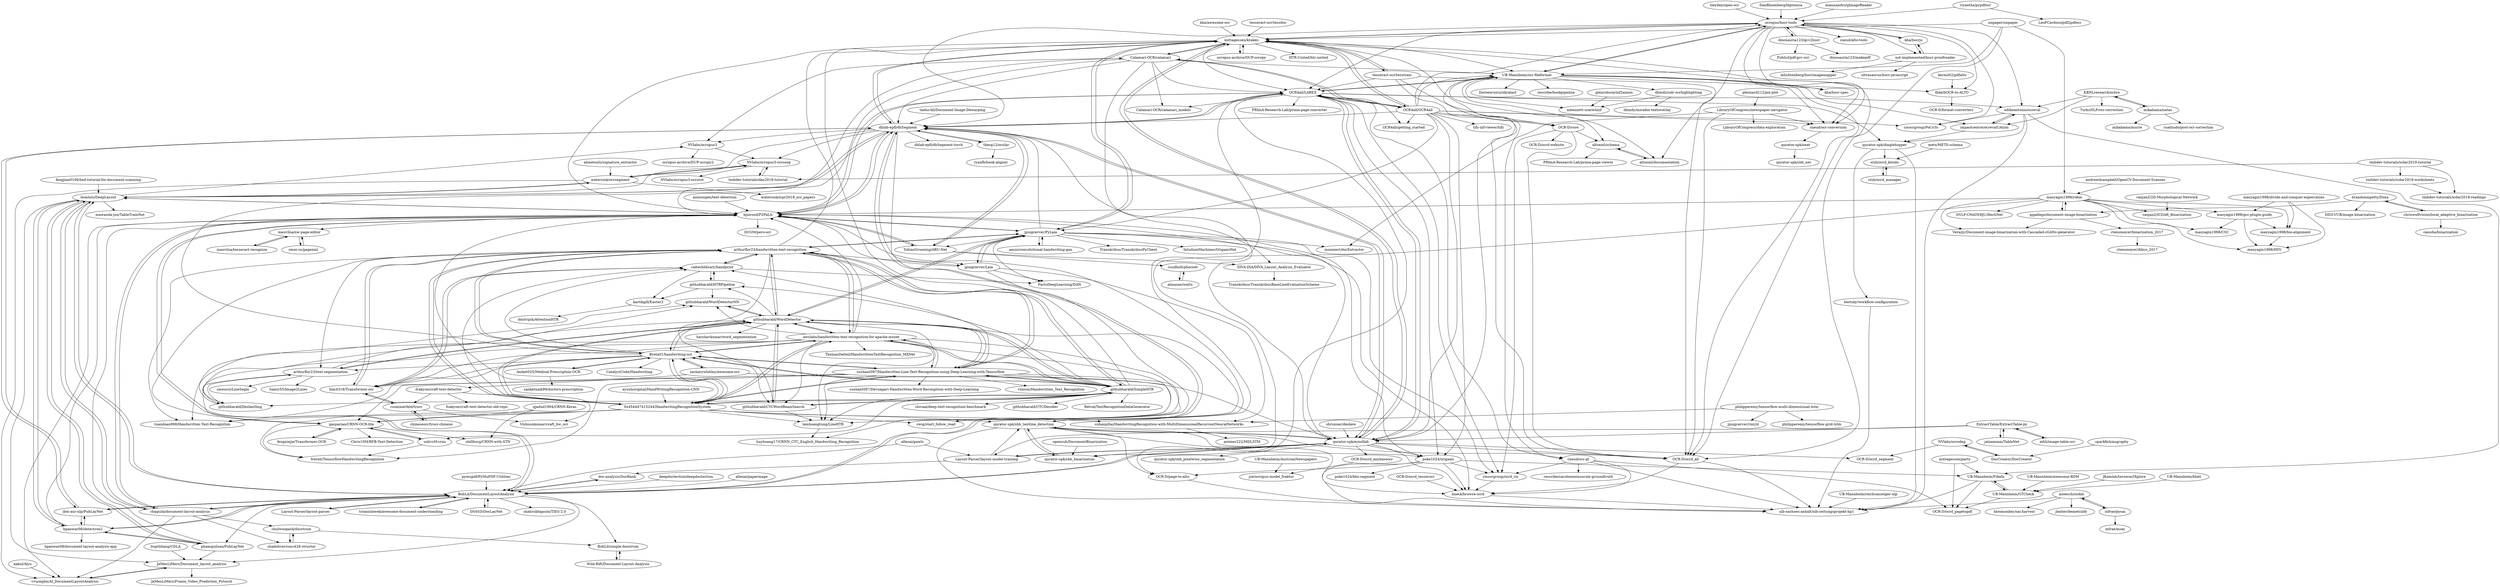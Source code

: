 digraph G {
"manisandro/gImageReader" -> "ocropus/hocr-tools" ["e"=1]
"caltechlibrary/handprint" -> "githubharald/HTRPipeline"
"caltechlibrary/handprint" -> "arthurflor23/handwritten-text-recognition"
"caltechlibrary/handprint" -> "FactoDeepLearning/DAN" ["e"=1]
"caltechlibrary/handprint" -> "kartikgill/Easter2"
"caltechlibrary/handprint" -> "him4318/Transformer-ocr"
"dbmdz/solr-ocrhighlighting" -> "mbennett-uoe/whiiif"
"dbmdz/solr-ocrhighlighting" -> "dbmdz/mirador-textoverlay" ["e"=1]
"Calamari-OCR/calamari" -> "mittagessen/kraken" ["e"=1]
"Calamari-OCR/calamari" -> "Calamari-OCR/calamari_models" ["e"=1]
"Calamari-OCR/calamari" -> "OCR4all/OCR4all" ["e"=1]
"Calamari-OCR/calamari" -> "dhlab-epfl/dhSegment" ["e"=1]
"Calamari-OCR/calamari" -> "OCR4all/LAREX" ["e"=1]
"Calamari-OCR/calamari" -> "NVlabs/ocropus3" ["e"=1]
"Calamari-OCR/calamari" -> "qurator-spk/eynollah" ["e"=1]
"Calamari-OCR/calamari" -> "lquirosd/P2PaLA" ["e"=1]
"Calamari-OCR/calamari" -> "UB-Mannheim/ocr-fileformat" ["e"=1]
"awslabs/handwritten-text-recognition-for-apache-mxnet" -> "arthurflor23/handwritten-text-recognition"
"awslabs/handwritten-text-recognition-for-apache-mxnet" -> "Breta01/handwriting-ocr"
"awslabs/handwritten-text-recognition-for-apache-mxnet" -> "sushant097/Handwritten-Line-Text-Recognition-using-Deep-Learning-with-Tensorflow"
"awslabs/handwritten-text-recognition-for-apache-mxnet" -> "githubharald/SimpleHTR"
"awslabs/handwritten-text-recognition-for-apache-mxnet" -> "githubharald/WordDetector"
"awslabs/handwritten-text-recognition-for-apache-mxnet" -> "0x454447415244/HandwritingRecognitionSystem"
"awslabs/handwritten-text-recognition-for-apache-mxnet" -> "ThomasDelteil/HandwrittenTextRecognition_MXNet"
"awslabs/handwritten-text-recognition-for-apache-mxnet" -> "lamhoangtung/LineHTR"
"awslabs/handwritten-text-recognition-for-apache-mxnet" -> "cwig/start_follow_read"
"awslabs/handwritten-text-recognition-for-apache-mxnet" -> "him4318/Transformer-ocr"
"awslabs/handwritten-text-recognition-for-apache-mxnet" -> "githubharald/CTCWordBeamSearch" ["e"=1]
"awslabs/handwritten-text-recognition-for-apache-mxnet" -> "tuandoan998/Handwritten-Text-Recognition"
"awslabs/handwritten-text-recognition-for-apache-mxnet" -> "lquirosd/P2PaLA"
"awslabs/handwritten-text-recognition-for-apache-mxnet" -> "githubharald/WordDetectorNN"
"awslabs/handwritten-text-recognition-for-apache-mxnet" -> "gasparian/CRNN-OCR-lite"
"githubharald/SimpleHTR" -> "arthurflor23/handwritten-text-recognition"
"githubharald/SimpleHTR" -> "awslabs/handwritten-text-recognition-for-apache-mxnet"
"githubharald/SimpleHTR" -> "Breta01/handwriting-ocr"
"githubharald/SimpleHTR" -> "githubharald/CTCWordBeamSearch" ["e"=1]
"githubharald/SimpleHTR" -> "sushant097/Handwritten-Line-Text-Recognition-using-Deep-Learning-with-Tensorflow"
"githubharald/SimpleHTR" -> "githubharald/WordDetector"
"githubharald/SimpleHTR" -> "0x454447415244/HandwritingRecognitionSystem"
"githubharald/SimpleHTR" -> "lamhoangtung/LineHTR"
"githubharald/SimpleHTR" -> "clovaai/deep-text-recognition-benchmark" ["e"=1]
"githubharald/SimpleHTR" -> "githubharald/HTRPipeline"
"githubharald/SimpleHTR" -> "githubharald/DeslantImg"
"githubharald/SimpleHTR" -> "githubharald/CTCDecoder" ["e"=1]
"githubharald/SimpleHTR" -> "mittagessen/kraken"
"githubharald/SimpleHTR" -> "Belval/TextRecognitionDataGenerator" ["e"=1]
"githubharald/SimpleHTR" -> "solivr/tf-crnn" ["e"=1]
"tesseract-ocr/tesstrain" -> "mittagessen/kraken" ["e"=1]
"tesseract-ocr/tesstrain" -> "OCR4all/LAREX" ["e"=1]
"tesseract-ocr/tesstrain" -> "OCR-D/ocrd_all" ["e"=1]
"tesseract-ocr/tesstrain" -> "cneud/ocr-gt" ["e"=1]
"tesseract-ocr/tesstrain" -> "OCR-D/core" ["e"=1]
"ranjanZ/2D-Morphological-Network" -> "ranjanZ/ICDAR_Binarization"
"0x454447415244/HandwritingRecognitionSystem" -> "Breta01/handwriting-ocr"
"0x454447415244/HandwritingRecognitionSystem" -> "sushant097/Handwritten-Line-Text-Recognition-using-Deep-Learning-with-Tensorflow"
"0x454447415244/HandwritingRecognitionSystem" -> "awslabs/handwritten-text-recognition-for-apache-mxnet"
"0x454447415244/HandwritingRecognitionSystem" -> "arthurflor23/handwritten-text-recognition"
"0x454447415244/HandwritingRecognitionSystem" -> "githubharald/WordDetector"
"0x454447415244/HandwritingRecognitionSystem" -> "githubharald/SimpleHTR"
"0x454447415244/HandwritingRecognitionSystem" -> "tuandoan998/Handwritten-Text-Recognition"
"0x454447415244/HandwritingRecognitionSystem" -> "cwig/start_follow_read"
"0x454447415244/HandwritingRecognitionSystem" -> "frereit/TensorflowHandwritingRecognition"
"0x454447415244/HandwritingRecognitionSystem" -> "suhaspillai/HandwritingRecognition-with-MultiDimensionalRecurrentNeuralNetworks"
"0x454447415244/HandwritingRecognitionSystem" -> "lamhoangtung/LineHTR"
"0x454447415244/HandwritingRecognitionSystem" -> "qurator-spk/sbb_textline_detection"
"0x454447415244/HandwritingRecognitionSystem" -> "caltechlibrary/handprint"
"0x454447415244/HandwritingRecognitionSystem" -> "lquirosd/P2PaLA"
"0x454447415244/HandwritingRecognitionSystem" -> "gasparian/CRNN-OCR-lite"
"zacharywhitley/awesome-ocr" -> "qurator-spk/eynollah" ["e"=1]
"zacharywhitley/awesome-ocr" -> "Breta01/handwriting-ocr" ["e"=1]
"zacharywhitley/awesome-ocr" -> "fcakyon/craft-text-detector" ["e"=1]
"kermitt2/pdfalto" -> "filak/hOCR-to-ALTO" ["e"=1]
"tleyden/open-ocr" -> "ocropus/hocr-tools" ["e"=1]
"sbrunner/deskew" -> "qurator-spk/eynollah" ["e"=1]
"taeho-kil/Document-Image-Dewarping" -> "dhlab-epfl/dhSegment" ["e"=1]
"chulwoopack/docstrum" -> "chadoliver/cosc428-structor"
"chulwoopack/docstrum" -> "BobLd/simple-docstrum"
"ahmetozlu/signature_extractor" -> "watersink/ocrsegment" ["e"=1]
"Aniket025/Medical-Prescription-OCR" -> "sanketnaik99/doctors-prescription"
"Aniket025/Medical-Prescription-OCR" -> "Breta01/handwriting-ocr"
"arthurflor23/handwritten-text-recognition" -> "sushant097/Handwritten-Line-Text-Recognition-using-Deep-Learning-with-Tensorflow"
"arthurflor23/handwritten-text-recognition" -> "awslabs/handwritten-text-recognition-for-apache-mxnet"
"arthurflor23/handwritten-text-recognition" -> "him4318/Transformer-ocr"
"arthurflor23/handwritten-text-recognition" -> "githubharald/SimpleHTR"
"arthurflor23/handwritten-text-recognition" -> "githubharald/WordDetector"
"arthurflor23/handwritten-text-recognition" -> "caltechlibrary/handprint"
"arthurflor23/handwritten-text-recognition" -> "arthurflor23/text-segmentation"
"arthurflor23/handwritten-text-recognition" -> "0x454447415244/HandwritingRecognitionSystem"
"arthurflor23/handwritten-text-recognition" -> "tuandoan998/Handwritten-Text-Recognition"
"arthurflor23/handwritten-text-recognition" -> "jpuigcerver/PyLaia"
"arthurflor23/handwritten-text-recognition" -> "Breta01/handwriting-ocr"
"arthurflor23/handwritten-text-recognition" -> "gasparian/CRNN-OCR-lite"
"arthurflor23/handwritten-text-recognition" -> "githubharald/CTCWordBeamSearch" ["e"=1]
"arthurflor23/handwritten-text-recognition" -> "jpuigcerver/Laia"
"arthurflor23/handwritten-text-recognition" -> "mittagessen/kraken"
"OCR4all/OCR4all" -> "OCR4all/LAREX"
"OCR4all/OCR4all" -> "OCR4all/getting_started"
"OCR4all/OCR4all" -> "Calamari-OCR/calamari" ["e"=1]
"OCR4all/OCR4all" -> "OCR-D/core"
"OCR4all/OCR4all" -> "mittagessen/kraken"
"OCR4all/OCR4all" -> "OCR-D/ocrd_all"
"OCR4all/OCR4all" -> "dhlab-epfl/dhSegment"
"OCR4all/OCR4all" -> "UB-Mannheim/ocr-fileformat"
"OCR4all/OCR4all" -> "qurator-spk/eynollah"
"OCR4all/OCR4all" -> "cneud/ocr-conversion"
"OCR4all/OCR4all" -> "ocropus/hocr-tools"
"OCR4all/OCR4all" -> "jpuigcerver/PyLaia"
"OCR4all/OCR4all" -> "tify-iiif-viewer/tify" ["e"=1]
"OCR4all/OCR4all" -> "cisocrgroup/PoCoTo"
"OCR4all/OCR4all" -> "poke1024/origami"
"fengjian0106/hed-tutorial-for-document-scanning" -> "leonlulu/DeepLayout" ["e"=1]
"ibm-aur-nlp/PubLayNet" -> "hpanwar08/detectron2" ["e"=1]
"ibm-aur-nlp/PubLayNet" -> "BobLd/DocumentLayoutAnalysis" ["e"=1]
"ibm-aur-nlp/PubLayNet" -> "dhlab-epfl/dhSegment" ["e"=1]
"lquirosd/P2PaLA" -> "dhlab-epfl/dhSegment"
"lquirosd/P2PaLA" -> "leonlulu/DeepLayout"
"lquirosd/P2PaLA" -> "OCR4all/LAREX"
"lquirosd/P2PaLA" -> "TobiasGruening/ARU-Net"
"lquirosd/P2PaLA" -> "jpuigcerver/PyLaia"
"lquirosd/P2PaLA" -> "vvuonghn/AI_DocumentLayoutAnalysis"
"lquirosd/P2PaLA" -> "qurator-spk/sbb_textline_detection"
"lquirosd/P2PaLA" -> "poke1024/origami"
"lquirosd/P2PaLA" -> "rbaguila/document-layout-analysis"
"lquirosd/P2PaLA" -> "mauvilsa/nw-page-editor"
"lquirosd/P2PaLA" -> "BobLd/DocumentLayoutAnalysis"
"lquirosd/P2PaLA" -> "DCGM/pero-ocr"
"TobiasGruening/ARU-Net" -> "lquirosd/P2PaLA"
"TobiasGruening/ARU-Net" -> "ssudholt/phocnet"
"TobiasGruening/ARU-Net" -> "dhlab-epfl/dhSegment"
"TobiasGruening/ARU-Net" -> "DIVA-DIA/DIVA_Layout_Analysis_Evaluator"
"virantha/pypdfocr" -> "LeoFCardoso/pdf2pdfocr"
"virantha/pypdfocr" -> "ocropus/hocr-tools"
"jpuigcerver/PyLaia" -> "lquirosd/P2PaLA"
"jpuigcerver/PyLaia" -> "jpuigcerver/Laia"
"jpuigcerver/PyLaia" -> "FactoDeepLearning/DAN" ["e"=1]
"jpuigcerver/PyLaia" -> "mittagessen/kraken"
"jpuigcerver/PyLaia" -> "githubharald/WordDetector"
"jpuigcerver/PyLaia" -> "amzn/convolutional-handwriting-gan" ["e"=1]
"jpuigcerver/PyLaia" -> "Transkribus/TranskribusPyClient"
"jpuigcerver/PyLaia" -> "dhlab-epfl/dhSegment"
"jpuigcerver/PyLaia" -> "arthurflor23/handwritten-text-recognition"
"jpuigcerver/PyLaia" -> "hnesk/browse-ocrd"
"jpuigcerver/PyLaia" -> "TobiasGruening/ARU-Net"
"jpuigcerver/PyLaia" -> "cisocrgroup/ocrd_cis"
"jpuigcerver/PyLaia" -> "monniert/docExtractor" ["e"=1]
"jpuigcerver/PyLaia" -> "IntuitionMachines/OrigamiNet" ["e"=1]
"leonlulu/DeepLayout" -> "lquirosd/P2PaLA"
"leonlulu/DeepLayout" -> "dhlab-epfl/dhSegment"
"leonlulu/DeepLayout" -> "watersink/ocrsegment"
"leonlulu/DeepLayout" -> "rbaguila/document-layout-analysis"
"leonlulu/DeepLayout" -> "phamquiluan/PubLayNet" ["e"=1]
"leonlulu/DeepLayout" -> "JaMesLiMers/Document_layout_analysis"
"leonlulu/DeepLayout" -> "mawanda-jun/TableTrainNet" ["e"=1]
"leonlulu/DeepLayout" -> "BobLd/DocumentLayoutAnalysis"
"leonlulu/DeepLayout" -> "hpanwar08/detectron2"
"leonlulu/DeepLayout" -> "NVlabs/ocropus3-ocroseg"
"leonlulu/DeepLayout" -> "NVlabs/ocropus3"
"NVlabs/ocropus3" -> "NVlabs/ocropus3-ocroseg"
"NVlabs/ocropus3" -> "ocropus-archive/DUP-ocropy2"
"githubharald/CTCWordBeamSearch" -> "githubharald/SimpleHTR" ["e"=1]
"githubharald/CTCWordBeamSearch" -> "lamhoangtung/LineHTR" ["e"=1]
"githubharald/CTCWordBeamSearch" -> "githubharald/WordDetector" ["e"=1]
"githubharald/WordDetector" -> "githubharald/WordDetectorNN"
"githubharald/WordDetector" -> "arthurflor23/text-segmentation"
"githubharald/WordDetector" -> "arthurflor23/handwritten-text-recognition"
"githubharald/WordDetector" -> "awslabs/handwritten-text-recognition-for-apache-mxnet"
"githubharald/WordDetector" -> "lamhoangtung/LineHTR"
"githubharald/WordDetector" -> "jpuigcerver/PyLaia"
"githubharald/WordDetector" -> "githubharald/CTCWordBeamSearch" ["e"=1]
"githubharald/WordDetector" -> "sushant097/Handwritten-Line-Text-Recognition-using-Deep-Learning-with-Tensorflow"
"githubharald/WordDetector" -> "githubharald/DeslantImg"
"githubharald/WordDetector" -> "githubharald/SimpleHTR"
"githubharald/WordDetector" -> "harshavkumar/word_segmentation"
"githubharald/WordDetector" -> "0x454447415244/HandwritingRecognitionSystem"
"githubharald/WordDetector" -> "Breta01/handwriting-ocr"
"githubharald/WordDetector" -> "qurator-spk/sbb_textline_detection"
"githubharald/WordDetector" -> "githubharald/HTRPipeline"
"pymupdf/PyMuPDF-Utilities" -> "BobLd/DocumentLayoutAnalysis" ["e"=1]
"qjadud1994/CRNN-Keras" -> "sbillburg/CRNN-with-STN" ["e"=1]
"qjadud1994/CRNN-Keras" -> "gasparian/CRNN-OCR-lite" ["e"=1]
"arthurflor23/text-segmentation" -> "Samir55/Image2Lines"
"arthurflor23/text-segmentation" -> "githubharald/DeslantImg"
"arthurflor23/text-segmentation" -> "githubharald/WordDetector"
"arthurflor23/text-segmentation" -> "githubharald/WordDetectorNN"
"arthurflor23/text-segmentation" -> "smeucci/LineSegm"
"masyagin1998/robin" -> "ajgallego/document-image-binarization"
"masyagin1998/robin" -> "masyagin1998/gcc-plugin-guide"
"masyagin1998/robin" -> "masyagin1998/CSC"
"masyagin1998/robin" -> "qurator-spk/sbb_binarization"
"masyagin1998/robin" -> "masyagin1998/bio-alignment"
"masyagin1998/robin" -> "Verazjy/Document-image-binarization-with-Cascaded-cGANs-generator"
"masyagin1998/robin" -> "masyagin1998/HSV"
"masyagin1998/robin" -> "DVLP-CMATERJU/RectiNet" ["e"=1]
"masyagin1998/robin" -> "lquirosd/P2PaLA"
"masyagin1998/robin" -> "ranjanZ/ICDAR_Binarization"
"KBNLresearch/ochre" -> "mikahama/natas"
"KBNLresearch/ochre" -> "TurkuNLP/ocr-correction"
"KBNLresearch/ochre" -> "impactcentre/ocrevalUAtion"
"KBNLresearch/ochre" -> "eddieantonio/ocreval"
"mikahama/natas" -> "mikahama/murre" ["e"=1]
"mikahama/natas" -> "ruathudo/post-ocr-correction"
"mikahama/natas" -> "KBNLresearch/ochre"
"watersink/ocrsegment" -> "NVlabs/ocropus3-ocroseg"
"watersink/ocrsegment" -> "leonlulu/DeepLayout"
"watersink/ocrsegment" -> "watersink/icpr2018_ocr_papers"
"watersink/ocrsegment" -> "vvuonghn/AI_DocumentLayoutAnalysis"
"NVlabs/ocrodeg" -> "DocCreator/DocCreator"
"NVlabs/ocrodeg" -> "OCR-D/ocrd_segment"
"impactcentre/ocrevalUAtion" -> "eddieantonio/ocreval"
"impactcentre/ocrevalUAtion" -> "qurator-spk/dinglehopper"
"gasparian/CRNN-OCR-lite" -> "sbillburg/CRNN-with-STN"
"gasparian/CRNN-OCR-lite" -> "solivr/tf-crnn" ["e"=1]
"gasparian/CRNN-OCR-lite" -> "fengxinjie/Transformer-OCR" ["e"=1]
"gasparian/CRNN-OCR-lite" -> "frereit/TensorflowHandwritingRecognition"
"gasparian/CRNN-OCR-lite" -> "Chris10M/RFB-Text-Detection"
"ajgallego/document-image-binarization" -> "masyagin1998/robin"
"ajgallego/document-image-binarization" -> "Verazjy/Document-image-binarization-with-Cascaded-cGANs-generator"
"ajgallego/document-image-binarization" -> "ctensmeyer/binarization_2017"
"tmbdev-tutorials/das2018-tutorial" -> "NVlabs/ocropus3-ocroseg"
"DocCreator/DocCreator" -> "NVlabs/ocrodeg"
"OCR-D/core" -> "OCR-D/ocrd_all"
"OCR-D/core" -> "cisocrgroup/ocrd_cis"
"OCR-D/core" -> "OCR-D/ocrd-website"
"OCR-D/core" -> "altoxml/schema"
"NVlabs/ocropus3-ocroseg" -> "watersink/ocrsegment"
"NVlabs/ocropus3-ocroseg" -> "tmbdev-tutorials/das2018-tutorial"
"NVlabs/ocropus3-ocroseg" -> "NVlabs/ocropus3-ocrorot"
"ctensmeyer/binarization_2017" -> "ctensmeyer/dibco_2017"
"githubharald/DeslantImg" -> "arthurflor23/text-segmentation"
"githubharald/DeslantImg" -> "githubharald/WordDetectorNN"
"qurator-spk/neat" -> "qurator-spk/sbb_ner"
"vvuonghn/AI_DocumentLayoutAnalysis" -> "JaMesLiMers/Document_layout_analysis"
"azmiozgen/text-detection" -> "lquirosd/P2PaLA" ["e"=1]
"OCR-D/ocrd_anybaseocr" -> "jze/ocropus-model_fraktur"
"chadoliver/cosc428-structor" -> "chulwoopack/docstrum"
"omni-us/pagexml" -> "mauvilsa/nw-page-editor"
"cisocrgroup/ocrd_cis" -> "hnesk/browse-ocrd"
"altoxml/schema" -> "altoxml/documentation"
"altoxml/schema" -> "PRImA-Research-Lab/prima-page-viewer"
"altoxml/documentation" -> "altoxml/schema"
"OCR-D/ocrd_tesserocr" -> "hnesk/browse-ocrd"
"cneud/ocr-gt" -> "ulb-sachsen-anhalt/ulb-zeitungsprojekt-hp1"
"cneud/ocr-gt" -> "hnesk/browse-ocrd"
"cneud/ocr-gt" -> "OCR-D/ocrd_pagetopdf"
"cneud/ocr-gt" -> "cisocrgroup/ocrd_cis"
"cneud/ocr-gt" -> "rescribe/carolineminuscule-groundtruth"
"almazan/watts" -> "ssudholt/phocnet"
"masyagin1998/gcc-plugin-guide" -> "masyagin1998/bio-alignment"
"masyagin1998/gcc-plugin-guide" -> "masyagin1998/CSC"
"masyagin1998/gcc-plugin-guide" -> "masyagin1998/HSV"
"lamhoangtung/LineHTR" -> "huyhoang17/CRNN_CTC_English_Handwriting_Recognition"
"ocropus-archive/DUP-ocropy" -> "mittagessen/kraken" ["e"=1]
"tesseract-ocr/tessdoc" -> "mittagessen/kraken" ["e"=1]
"Layout-Parser/layout-parser" -> "BobLd/DocumentLayoutAnalysis" ["e"=1]
"doc-analysis/DocBank" -> "BobLd/DocumentLayoutAnalysis" ["e"=1]
"ocropus/hocr-tools" -> "UB-Mannheim/ocr-fileformat"
"ocropus/hocr-tools" -> "dinosauria123/gcv2hocr"
"ocropus/hocr-tools" -> "kba/hocrjs"
"ocropus/hocr-tools" -> "kba/hocr-spec"
"ocropus/hocr-tools" -> "not-implemented/hocr-proofreader"
"ocropus/hocr-tools" -> "filak/hOCR-to-ALTO"
"ocropus/hocr-tools" -> "cneud/ocr-conversion"
"ocropus/hocr-tools" -> "mittagessen/kraken"
"ocropus/hocr-tools" -> "OCR4all/LAREX"
"ocropus/hocr-tools" -> "cneud/alto-tools"
"ocropus/hocr-tools" -> "eddieantonio/ocreval"
"ocropus/hocr-tools" -> "dhlab-epfl/dhSegment"
"ocropus/hocr-tools" -> "altoxml/documentation"
"ocropus/hocr-tools" -> "cisocrgroup/PoCoTo"
"unpaper/unpaper" -> "UB-Mannheim/ocr-fileformat" ["e"=1]
"unpaper/unpaper" -> "mittagessen/kraken" ["e"=1]
"unpaper/unpaper" -> "masyagin1998/robin" ["e"=1]
"unpaper/unpaper" -> "OCR-D/ocrd_all" ["e"=1]
"Layout-Parser/layout-model-training" -> "qurator-spk/eynollah"
"Layout-Parser/layout-model-training" -> "qurator-spk/sbb_textline_detection"
"Layout-Parser/layout-model-training" -> "doc-analysis/DocBank" ["e"=1]
"eihli/image-table-ocr" -> "ExtractTable/ExtractTable-py" ["e"=1]
"amzn/convolutional-handwriting-gan" -> "jpuigcerver/PyLaia" ["e"=1]
"LibraryOfCongress/newspaper-navigator" -> "LibraryOfCongress/data-exploration" ["e"=1]
"LibraryOfCongress/newspaper-navigator" -> "cneud/ocr-conversion"
"LibraryOfCongress/newspaper-navigator" -> "OCR-D/ocrd_all"
"LibraryOfCongress/newspaper-navigator" -> "monniert/docExtractor" ["e"=1]
"allenai/pawls" -> "Layout-Parser/layout-model-training" ["e"=1]
"allenai/pawls" -> "BobLd/DocumentLayoutAnalysis" ["e"=1]
"tmbdev-tutorials/icdar2019-worksheets" -> "tmbdev-tutorials/icdar2019-readings"
"fcakyon/craft-text-detector" -> "fcakyon/craft-text-detector-old-repo"
"fcakyon/craft-text-detector" -> "Vishnunkumar/craft_hw_ocr"
"fcakyon/craft-text-detector" -> "rsommerfeld/trocr"
"hpanwar08/detectron2" -> "phamquiluan/PubLayNet" ["e"=1]
"hpanwar08/detectron2" -> "ibm-aur-nlp/PubLayNet" ["e"=1]
"hpanwar08/detectron2" -> "hpanwar08/document-layout-analysis-app"
"hpanwar08/detectron2" -> "lquirosd/P2PaLA"
"hpanwar08/detectron2" -> "leonlulu/DeepLayout"
"hpanwar08/detectron2" -> "BobLd/DocumentLayoutAnalysis"
"sushant097/Handwritten-Line-Text-Recognition-using-Deep-Learning-with-Tensorflow" -> "arthurflor23/handwritten-text-recognition"
"sushant097/Handwritten-Line-Text-Recognition-using-Deep-Learning-with-Tensorflow" -> "awslabs/handwritten-text-recognition-for-apache-mxnet"
"sushant097/Handwritten-Line-Text-Recognition-using-Deep-Learning-with-Tensorflow" -> "lamhoangtung/LineHTR"
"sushant097/Handwritten-Line-Text-Recognition-using-Deep-Learning-with-Tensorflow" -> "githubharald/SimpleHTR"
"sushant097/Handwritten-Line-Text-Recognition-using-Deep-Learning-with-Tensorflow" -> "0x454447415244/HandwritingRecognitionSystem"
"sushant097/Handwritten-Line-Text-Recognition-using-Deep-Learning-with-Tensorflow" -> "sushant097/Devnagari-Handwritten-Word-Recongition-with-Deep-Learning"
"sushant097/Handwritten-Line-Text-Recognition-using-Deep-Learning-with-Tensorflow" -> "Breta01/handwriting-ocr"
"sushant097/Handwritten-Line-Text-Recognition-using-Deep-Learning-with-Tensorflow" -> "githubharald/WordDetector"
"sushant097/Handwritten-Line-Text-Recognition-using-Deep-Learning-with-Tensorflow" -> "gasparian/CRNN-OCR-lite"
"sushant097/Handwritten-Line-Text-Recognition-using-Deep-Learning-with-Tensorflow" -> "caltechlibrary/handprint"
"sushant097/Handwritten-Line-Text-Recognition-using-Deep-Learning-with-Tensorflow" -> "him4318/Transformer-ocr"
"sushant097/Handwritten-Line-Text-Recognition-using-Deep-Learning-with-Tensorflow" -> "huyhoang17/CRNN_CTC_English_Handwriting_Recognition"
"sushant097/Handwritten-Line-Text-Recognition-using-Deep-Learning-with-Tensorflow" -> "cwig/start_follow_read"
"sushant097/Handwritten-Line-Text-Recognition-using-Deep-Learning-with-Tensorflow" -> "vloison/Handwritten_Text_Recognition"
"sushant097/Handwritten-Line-Text-Recognition-using-Deep-Learning-with-Tensorflow" -> "frereit/TensorflowHandwritingRecognition"
"fengxinjie/Transformer-OCR" -> "gasparian/CRNN-OCR-lite" ["e"=1]
"masyagin1998/divide-and-conquer-eigenvalues" -> "masyagin1998/bio-alignment"
"masyagin1998/divide-and-conquer-eigenvalues" -> "masyagin1998/HSV"
"masyagin1998/divide-and-conquer-eigenvalues" -> "masyagin1998/gcc-plugin-guide"
"opensuh/DocumentBinarization" -> "qurator-spk/sbb_binarization" ["e"=1]
"BobLd/DocumentLayoutAnalysis" -> "ibm-aur-nlp/PubLayNet" ["e"=1]
"BobLd/DocumentLayoutAnalysis" -> "doc-analysis/DocBank" ["e"=1]
"BobLd/DocumentLayoutAnalysis" -> "lquirosd/P2PaLA"
"BobLd/DocumentLayoutAnalysis" -> "leonlulu/DeepLayout"
"BobLd/DocumentLayoutAnalysis" -> "rbaguila/document-layout-analysis"
"BobLd/DocumentLayoutAnalysis" -> "tstanislawek/awesome-document-understanding" ["e"=1]
"BobLd/DocumentLayoutAnalysis" -> "DS4SD/DocLayNet" ["e"=1]
"BobLd/DocumentLayoutAnalysis" -> "qurator-spk/eynollah"
"BobLd/DocumentLayoutAnalysis" -> "dhlab-epfl/dhSegment"
"BobLd/DocumentLayoutAnalysis" -> "hpanwar08/detectron2"
"BobLd/DocumentLayoutAnalysis" -> "shahrukhqasim/TIES-2.0" ["e"=1]
"BobLd/DocumentLayoutAnalysis" -> "BobLd/simple-docstrum"
"BobLd/DocumentLayoutAnalysis" -> "phamquiluan/PubLayNet" ["e"=1]
"BobLd/DocumentLayoutAnalysis" -> "JaMesLiMers/Document_layout_analysis"
"BobLd/DocumentLayoutAnalysis" -> "Layout-Parser/layout-parser" ["e"=1]
"ExtractTable/ExtractTable-py" -> "eihli/image-table-ocr" ["e"=1]
"ExtractTable/ExtractTable-py" -> "jainammm/TableNet" ["e"=1]
"ExtractTable/ExtractTable-py" -> "qurator-spk/eynollah"
"ExtractTable/ExtractTable-py" -> "Layout-Parser/layout-model-training"
"him4318/Transformer-ocr" -> "arthurflor23/handwritten-text-recognition"
"him4318/Transformer-ocr" -> "rsommerfeld/trocr"
"him4318/Transformer-ocr" -> "caltechlibrary/handprint"
"jainammm/TableNet" -> "ExtractTable/ExtractTable-py" ["e"=1]
"poke1024/origami" -> "hnesk/browse-ocrd"
"poke1024/origami" -> "ulb-sachsen-anhalt/ulb-zeitungsprojekt-hp1"
"poke1024/origami" -> "cisocrgroup/ocrd_cis"
"poke1024/origami" -> "poke1024/bbz-segment"
"poke1024/origami" -> "UB-Mannheim/Fibeln"
"poke1024/origami" -> "OCR-D/page-to-alto"
"qurator-spk/sbb_textline_detection" -> "qurator-spk/sbb_binarization"
"qurator-spk/sbb_textline_detection" -> "OCR-D/page-to-alto"
"qurator-spk/sbb_textline_detection" -> "hnesk/browse-ocrd"
"qurator-spk/sbb_textline_detection" -> "qurator-spk/eynollah"
"qurator-spk/sbb_textline_detection" -> "OCR-D/ocrd_all"
"qurator-spk/sbb_textline_detection" -> "ulb-sachsen-anhalt/ulb-zeitungsprojekt-hp1"
"qurator-spk/sbb_textline_detection" -> "poke1024/origami"
"phamquiluan/PubLayNet" -> "hpanwar08/detectron2" ["e"=1]
"phamquiluan/PubLayNet" -> "JaMesLiMers/Document_layout_analysis" ["e"=1]
"phamquiluan/PubLayNet" -> "leonlulu/DeepLayout" ["e"=1]
"phamquiluan/PubLayNet" -> "lquirosd/P2PaLA" ["e"=1]
"qurator-spk/sbb_binarization" -> "qurator-spk/sbb_textline_detection"
"OCR-D/ocrd_all" -> "ulb-sachsen-anhalt/ulb-zeitungsprojekt-hp1"
"OCR-D/ocrd_all" -> "hnesk/browse-ocrd"
"qurator-spk/dinglehopper" -> "ulb-sachsen-anhalt/ulb-zeitungsprojekt-hp1"
"qurator-spk/dinglehopper" -> "slub/ocrd_kitodo"
"qurator-spk/dinglehopper" -> "bertsky/workflow-configuration"
"tmbdev-tutorials/icdar2019-tutorial" -> "tmbdev-tutorials/icdar2019-worksheets"
"tmbdev-tutorials/icdar2019-tutorial" -> "tmbdev-tutorials/icdar2019-readings"
"tmbdev-tutorials/icdar2019-tutorial" -> "tmbdev-tutorials/das2018-tutorial"
"BobLd/simple-docstrum" -> "Wild-Rift/Document-Layout-Analysis"
"hnesk/browse-ocrd" -> "ulb-sachsen-anhalt/ulb-zeitungsprojekt-hp1"
"JaMesLiMers/Document_layout_analysis" -> "vvuonghn/AI_DocumentLayoutAnalysis"
"JaMesLiMers/Document_layout_analysis" -> "JaMesLiMers/Frame_Video_Prediction_Pytorch" ["e"=1]
"UB-Mannheim/AustrianNewspapers" -> "jze/ocropus-model_fraktur"
"bertsky/workflow-configuration" -> "ulb-sachsen-anhalt/ulb-zeitungsprojekt-hp1"
"masyagin1998/bio-alignment" -> "masyagin1998/HSV"
"UB-Mannheim/GTCheck" -> "UB-Mannheim/Fibeln"
"UB-Mannheim/GTCheck" -> "OCR-D/ocrd_pagetopdf"
"UB-Mannheim/Fibeln" -> "UB-Mannheim/GTCheck"
"UB-Mannheim/Fibeln" -> "OCR-D/ocrd_pagetopdf"
"UB-Mannheim/Fibeln" -> "ulb-sachsen-anhalt/ulb-zeitungsprojekt-hp1"
"qurator-spk/eynollah" -> "qurator-spk/sbb_textline_detection"
"qurator-spk/eynollah" -> "poke1024/origami"
"qurator-spk/eynollah" -> "OCR-D/ocrd_all"
"qurator-spk/eynollah" -> "OCR4all/LAREX"
"qurator-spk/eynollah" -> "qurator-spk/sbb_binarization"
"qurator-spk/eynollah" -> "OCR-D/ocrd_segment"
"qurator-spk/eynollah" -> "dhlab-epfl/dhSegment"
"qurator-spk/eynollah" -> "BobLd/DocumentLayoutAnalysis"
"qurator-spk/eynollah" -> "UB-Mannheim/ocr-fileformat"
"qurator-spk/eynollah" -> "OCR-D/ocrd_anybaseocr"
"qurator-spk/eynollah" -> "lquirosd/P2PaLA"
"qurator-spk/eynollah" -> "mittagessen/kraken"
"qurator-spk/eynollah" -> "Layout-Parser/layout-model-training"
"qurator-spk/eynollah" -> "qurator-spk/sbb_pixelwise_segmentation"
"qurator-spk/eynollah" -> "hnesk/browse-ocrd"
"mittagessen/kraken" -> "Calamari-OCR/calamari" ["e"=1]
"mittagessen/kraken" -> "OCR4all/LAREX"
"mittagessen/kraken" -> "qurator-spk/eynollah"
"mittagessen/kraken" -> "jpuigcerver/PyLaia"
"mittagessen/kraken" -> "ocropus/hocr-tools"
"mittagessen/kraken" -> "UB-Mannheim/ocr-fileformat"
"mittagessen/kraken" -> "dhlab-epfl/dhSegment"
"mittagessen/kraken" -> "cneud/ocr-conversion"
"mittagessen/kraken" -> "ocropus-archive/DUP-ocropy" ["e"=1]
"mittagessen/kraken" -> "OCR4all/OCR4all"
"mittagessen/kraken" -> "OCR-D/ocrd_all"
"mittagessen/kraken" -> "lquirosd/P2PaLA"
"mittagessen/kraken" -> "HTR-United/htr-united"
"mittagessen/kraken" -> "OCR-D/core"
"mittagessen/kraken" -> "tesseract-ocr/tesstrain" ["e"=1]
"tstanislawek/awesome-document-understanding" -> "BobLd/DocumentLayoutAnalysis" ["e"=1]
"sparkfish/augraphy" -> "DocCreator/DocCreator" ["e"=1]
"tberg12/ocular" -> "dhlab-epfl/dhSegment"
"tberg12/ocular" -> "ryanfb/book-aligner"
"githubharald/WordDetectorNN" -> "githubharald/WordDetector"
"Wild-Rift/Document-Layout-Analysis" -> "BobLd/simple-docstrum"
"JKamlah/tesseractXplore" -> "UB-Mannheim/GTCheck"
"OCR-D/page-to-alto" -> "ulb-sachsen-anhalt/ulb-zeitungsprojekt-hp1"
"deepdoctection/deepdoctection" -> "BobLd/DocumentLayoutAnalysis" ["e"=1]
"DS4SD/DocLayNet" -> "BobLd/DocumentLayoutAnalysis" ["e"=1]
"DanBloomberg/leptonica" -> "ocropus/hocr-tools" ["e"=1]
"kartikgill/Easter2" -> "dmitrijsk/AttentionHTR"
"chineseocr/trocr-chinese" -> "rsommerfeld/trocr" ["e"=1]
"rsommerfeld/trocr" -> "him4318/Transformer-ocr"
"rsommerfeld/trocr" -> "chineseocr/trocr-chinese" ["e"=1]
"rsommerfeld/trocr" -> "Vishnunkumar/craft_hw_ocr"
"eddieantonio/ocreval" -> "impactcentre/ocrevalUAtion"
"eddieantonio/ocreval" -> "qurator-spk/dinglehopper"
"eddieantonio/ocreval" -> "UB-Mannheim/Fibeln"
"eddieantonio/ocreval" -> "ulb-sachsen-anhalt/ulb-zeitungsprojekt-hp1"
"eddieantonio/ocreval" -> "cisocrgroup/PoCoTo"
"buptlihang/CDLA" -> "JaMesLiMers/Document_layout_analysis" ["e"=1]
"cneud/ocr-conversion" -> "qurator-spk/neat"
"filak/hOCR-to-ALTO" -> "OCR-D/format-converters"
"slub/ocrd_manager" -> "slub/ocrd_kitodo"
"slub/ocrd_kitodo" -> "slub/ocrd_manager"
"kba/awesome-ocr" -> "mittagessen/kraken" ["e"=1]
"allenai/papermage" -> "BobLd/DocumentLayoutAnalysis" ["e"=1]
"jpuigcerver/Laia" -> "cwig/start_follow_read"
"jpuigcerver/Laia" -> "jpuigcerver/PyLaia"
"jpuigcerver/Laia" -> "lquirosd/P2PaLA"
"jpuigcerver/Laia" -> "suhaspillai/HandwritingRecognition-with-MultiDimensionalRecurrentNeuralNetworks"
"jpuigcerver/Laia" -> "FactoDeepLearning/DAN" ["e"=1]
"UB-Mannheim/ocr-fileformat" -> "filak/hOCR-to-ALTO"
"UB-Mannheim/ocr-fileformat" -> "ocropus/hocr-tools"
"UB-Mannheim/ocr-fileformat" -> "OCR-D/ocrd_all"
"UB-Mannheim/ocr-fileformat" -> "kba/hocr-spec"
"UB-Mannheim/ocr-fileformat" -> "altoxml/schema"
"UB-Mannheim/ocr-fileformat" -> "altoxml/documentation"
"UB-Mannheim/ocr-fileformat" -> "OCR4all/LAREX"
"UB-Mannheim/ocr-fileformat" -> "cneud/ocr-conversion"
"UB-Mannheim/ocr-fileformat" -> "Doreenruirui/okralact"
"UB-Mannheim/ocr-fileformat" -> "mbennett-uoe/whiiif"
"UB-Mannheim/ocr-fileformat" -> "dbmdz/solr-ocrhighlighting"
"UB-Mannheim/ocr-fileformat" -> "rescribe/bookpipeline"
"UB-Mannheim/ocr-fileformat" -> "impactcentre/ocrevalUAtion"
"UB-Mannheim/blatt" -> "UB-Mannheim/GTCheck"
"UB-Mannheim/reichsanzeiger-nlp" -> "ulb-sachsen-anhalt/ulb-zeitungsprojekt-hp1"
"githubharald/HTRPipeline" -> "kartikgill/Easter2"
"githubharald/HTRPipeline" -> "caltechlibrary/handprint"
"githubharald/HTRPipeline" -> "githubharald/WordDetectorNN"
"kakul/Alyn" -> "vvuonghn/AI_DocumentLayoutAnalysis" ["e"=1]
"glenrobson/iiif2annos" -> "mbennett-uoe/whiiif"
"ssudholt/phocnet" -> "almazan/watts"
"dinosauria123/gcv2hocr" -> "ocropus/hocr-tools"
"dinosauria123/gcv2hocr" -> "PublicI/pdf-gcv-ocr"
"dinosauria123/gcv2hocr" -> "dinosauria123/makepdf"
"mauvilsa/nw-page-editor" -> "omni-us/pagexml"
"mauvilsa/nw-page-editor" -> "mauvilsa/tesseract-recognize"
"kba/hocrjs" -> "not-implemented/hocr-proofreader"
"kba/hocrjs" -> "ocropus/hocr-tools"
"UB-Mannheim/awesome-RDM" -> "UB-Mannheim/GTCheck"
"mets/METS-schema" -> "slub/ocrd_kitodo"
"Breta01/handwriting-ocr" -> "awslabs/handwritten-text-recognition-for-apache-mxnet"
"Breta01/handwriting-ocr" -> "0x454447415244/HandwritingRecognitionSystem"
"Breta01/handwriting-ocr" -> "githubharald/SimpleHTR"
"Breta01/handwriting-ocr" -> "sushant097/Handwritten-Line-Text-Recognition-using-Deep-Learning-with-Tensorflow"
"Breta01/handwriting-ocr" -> "Aniket025/Medical-Prescription-OCR"
"Breta01/handwriting-ocr" -> "githubharald/WordDetector"
"Breta01/handwriting-ocr" -> "arthurflor23/handwritten-text-recognition"
"Breta01/handwriting-ocr" -> "zacharywhitley/awesome-ocr" ["e"=1]
"Breta01/handwriting-ocr" -> "tuandoan998/Handwritten-Text-Recognition"
"Breta01/handwriting-ocr" -> "arthurflor23/text-segmentation"
"Breta01/handwriting-ocr" -> "him4318/Transformer-ocr"
"Breta01/handwriting-ocr" -> "githubharald/CTCWordBeamSearch" ["e"=1]
"Breta01/handwriting-ocr" -> "caltechlibrary/handprint"
"Breta01/handwriting-ocr" -> "CatalystCode/Handwriting"
"Breta01/handwriting-ocr" -> "Calamari-OCR/calamari" ["e"=1]
"rbaguila/document-layout-analysis" -> "leonlulu/DeepLayout"
"rbaguila/document-layout-analysis" -> "lquirosd/P2PaLA"
"rbaguila/document-layout-analysis" -> "chadoliver/cosc428-structor"
"rbaguila/document-layout-analysis" -> "vvuonghn/AI_DocumentLayoutAnalysis"
"rbaguila/document-layout-analysis" -> "chulwoopack/docstrum"
"rbaguila/document-layout-analysis" -> "BobLd/DocumentLayoutAnalysis"
"not-implemented/hocr-proofreader" -> "kba/hocrjs"
"not-implemented/hocr-proofreader" -> "mlichtenberg/hocrimagemapper"
"not-implemented/hocr-proofreader" -> "ultrasaurus/hocr-javascript"
"OCR4all/LAREX" -> "lquirosd/P2PaLA"
"OCR4all/LAREX" -> "OCR4all/OCR4all"
"OCR4all/LAREX" -> "OCR4all/getting_started"
"OCR4all/LAREX" -> "UB-Mannheim/ocr-fileformat"
"OCR4all/LAREX" -> "qurator-spk/sbb_textline_detection"
"OCR4all/LAREX" -> "poke1024/origami"
"OCR4all/LAREX" -> "Calamari-OCR/calamari_models"
"OCR4all/LAREX" -> "eddieantonio/ocreval"
"OCR4all/LAREX" -> "OCR-D/page-to-alto"
"OCR4all/LAREX" -> "dhlab-epfl/dhSegment"
"OCR4all/LAREX" -> "PRImA-Research-Lab/prima-page-converter"
"OCR4all/LAREX" -> "qurator-spk/dinglehopper"
"OCR4all/LAREX" -> "cisocrgroup/ocrd_cis"
"OCR4all/LAREX" -> "cneud/ocr-gt"
"OCR4all/LAREX" -> "qurator-spk/eynollah"
"ayushoriginal/HandWritingRecognition-CNN" -> "0x454447415244/HandwritingRecognitionSystem"
"mauvilsa/tesseract-recognize" -> "mauvilsa/nw-page-editor"
"suhaspillai/HandwritingRecognition-with-MultiDimensionalRecurrentNeuralNetworks" -> "areiner222/MDLSTM"
"brandonmpetty/Doxa" -> "chriswolfvision/local_adaptive_binarization"
"brandonmpetty/Doxa" -> "DIGI-VUB/image.binarization"
"brandonmpetty/Doxa" -> "ajgallego/document-image-binarization"
"mittagessen/party" -> "OCR-D/ocrd_pagetopdf"
"mittagessen/party" -> "UB-Mannheim/Fibeln"
"mloesch/sickle" -> "infrae/pyoai"
"mloesch/sickle" -> "bloomonkey/oai-harvest"
"mloesch/sickle" -> "ulb-sachsen-anhalt/ulb-zeitungsprojekt-hp1"
"mloesch/sickle" -> "jbaiter/demetsiiify"
"dhlab-epfl/dhSegment" -> "lquirosd/P2PaLA"
"dhlab-epfl/dhSegment" -> "leonlulu/DeepLayout"
"dhlab-epfl/dhSegment" -> "TobiasGruening/ARU-Net"
"dhlab-epfl/dhSegment" -> "OCR4all/LAREX"
"dhlab-epfl/dhSegment" -> "dhlab-epfl/dhSegment-torch"
"dhlab-epfl/dhSegment" -> "qurator-spk/eynollah"
"dhlab-epfl/dhSegment" -> "ibm-aur-nlp/PubLayNet" ["e"=1]
"dhlab-epfl/dhSegment" -> "tberg12/ocular"
"dhlab-epfl/dhSegment" -> "jpuigcerver/Laia"
"dhlab-epfl/dhSegment" -> "BobLd/DocumentLayoutAnalysis"
"dhlab-epfl/dhSegment" -> "watersink/ocrsegment"
"dhlab-epfl/dhSegment" -> "NVlabs/ocropus3-ocroseg"
"dhlab-epfl/dhSegment" -> "NVlabs/ocropus3"
"dhlab-epfl/dhSegment" -> "mittagessen/kraken"
"dhlab-epfl/dhSegment" -> "DIVA-DIA/DIVA_Layout_Analysis_Evaluator"
"andrewdcampbell/OpenCV-Document-Scanner" -> "masyagin1998/robin" ["e"=1]
"philipperemy/tensorflow-multi-dimensional-lstm" -> "jpuigcerver/rnn2d"
"philipperemy/tensorflow-multi-dimensional-lstm" -> "philipperemy/tensorflow-grid-lstm" ["e"=1]
"philipperemy/tensorflow-multi-dimensional-lstm" -> "suhaspillai/HandwritingRecognition-with-MultiDimensionalRecurrentNeuralNetworks"
"chriswolfvision/local_adaptive_binarization" -> "caiosba/binarization"
"chriswolfvision/local_adaptive_binarization" -> "brandonmpetty/Doxa"
"pleonard212/pix-plot" -> "LibraryOfCongress/newspaper-navigator" ["e"=1]
"solivr/tf-crnn" -> "gasparian/CRNN-OCR-lite" ["e"=1]
"solivr/tf-crnn" -> "frereit/TensorflowHandwritingRecognition" ["e"=1]
"infrae/pyoai" -> "mloesch/sickle"
"infrae/pyoai" -> "infrae/moai"
"DIVA-DIA/DIVA_Layout_Analysis_Evaluator" -> "Transkribus/TranskribusBaseLineEvaluationScheme"
"manisandro/gImageReader" ["l"="-49.291,10.081", "c"=59]
"ocropus/hocr-tools" ["l"="47.352,6.33"]
"caltechlibrary/handprint" ["l"="47.566,6.395"]
"githubharald/HTRPipeline" ["l"="47.549,6.379"]
"arthurflor23/handwritten-text-recognition" ["l"="47.535,6.424"]
"FactoDeepLearning/DAN" ["l"="46.573,7.573", "c"=148]
"kartikgill/Easter2" ["l"="47.578,6.348"]
"him4318/Transformer-ocr" ["l"="47.589,6.399"]
"dbmdz/solr-ocrhighlighting" ["l"="47.367,6.286"]
"mbennett-uoe/whiiif" ["l"="47.381,6.293"]
"dbmdz/mirador-textoverlay" ["l"="-52.091,-11.536", "c"=1201]
"Calamari-OCR/calamari" ["l"="46.212,7.176", "c"=148]
"mittagessen/kraken" ["l"="47.418,6.383"]
"Calamari-OCR/calamari_models" ["l"="47.425,6.409"]
"OCR4all/OCR4all" ["l"="47.388,6.375"]
"dhlab-epfl/dhSegment" ["l"="47.395,6.442"]
"OCR4all/LAREX" ["l"="47.376,6.402"]
"NVlabs/ocropus3" ["l"="47.371,6.5"]
"qurator-spk/eynollah" ["l"="47.405,6.41"]
"lquirosd/P2PaLA" ["l"="47.426,6.462"]
"UB-Mannheim/ocr-fileformat" ["l"="47.367,6.345"]
"awslabs/handwritten-text-recognition-for-apache-mxnet" ["l"="47.551,6.44"]
"Breta01/handwriting-ocr" ["l"="47.579,6.434"]
"sushant097/Handwritten-Line-Text-Recognition-using-Deep-Learning-with-Tensorflow" ["l"="47.564,6.423"]
"githubharald/SimpleHTR" ["l"="47.53,6.4"]
"githubharald/WordDetector" ["l"="47.517,6.428"]
"0x454447415244/HandwritingRecognitionSystem" ["l"="47.537,6.451"]
"ThomasDelteil/HandwrittenTextRecognition_MXNet" ["l"="47.6,6.488"]
"lamhoangtung/LineHTR" ["l"="47.554,6.413"]
"cwig/start_follow_read" ["l"="47.51,6.451"]
"githubharald/CTCWordBeamSearch" ["l"="35.672,2.254", "c"=308]
"tuandoan998/Handwritten-Text-Recognition" ["l"="47.562,6.459"]
"githubharald/WordDetectorNN" ["l"="47.522,6.442"]
"gasparian/CRNN-OCR-lite" ["l"="47.593,6.458"]
"clovaai/deep-text-recognition-benchmark" ["l"="46.351,7.323", "c"=148]
"githubharald/DeslantImg" ["l"="47.517,6.468"]
"githubharald/CTCDecoder" ["l"="35.672,2.28", "c"=308]
"Belval/TextRecognitionDataGenerator" ["l"="46.32,7.308", "c"=148]
"solivr/tf-crnn" ["l"="46.317,7.11", "c"=148]
"tesseract-ocr/tesstrain" ["l"="46.335,5.149", "c"=1062]
"OCR-D/ocrd_all" ["l"="47.374,6.386"]
"cneud/ocr-gt" ["l"="47.347,6.42"]
"OCR-D/core" ["l"="47.403,6.351"]
"ranjanZ/2D-Morphological-Network" ["l"="47.386,6.634"]
"ranjanZ/ICDAR_Binarization" ["l"="47.402,6.613"]
"frereit/TensorflowHandwritingRecognition" ["l"="47.576,6.466"]
"suhaspillai/HandwritingRecognition-with-MultiDimensionalRecurrentNeuralNetworks" ["l"="47.521,6.509"]
"qurator-spk/sbb_textline_detection" ["l"="47.42,6.428"]
"zacharywhitley/awesome-ocr" ["l"="46.21,6.036", "c"=571]
"fcakyon/craft-text-detector" ["l"="47.693,6.34"]
"kermitt2/pdfalto" ["l"="-34.161,16.382", "c"=996]
"filak/hOCR-to-ALTO" ["l"="47.344,6.304"]
"tleyden/open-ocr" ["l"="46.14,7.107", "c"=148]
"sbrunner/deskew" ["l"="46.213,5.998", "c"=571]
"taeho-kil/Document-Image-Dewarping" ["l"="46.17,5.926", "c"=571]
"chulwoopack/docstrum" ["l"="47.361,6.55"]
"chadoliver/cosc428-structor" ["l"="47.378,6.555"]
"BobLd/simple-docstrum" ["l"="47.354,6.531"]
"ahmetozlu/signature_extractor" ["l"="46.496,6.461", "c"=571]
"watersink/ocrsegment" ["l"="47.429,6.503"]
"Aniket025/Medical-Prescription-OCR" ["l"="47.633,6.426"]
"sanketnaik99/doctors-prescription" ["l"="47.677,6.424"]
"arthurflor23/text-segmentation" ["l"="47.541,6.472"]
"jpuigcerver/PyLaia" ["l"="47.45,6.424"]
"jpuigcerver/Laia" ["l"="47.474,6.455"]
"OCR4all/getting_started" ["l"="47.357,6.381"]
"cneud/ocr-conversion" ["l"="47.385,6.337"]
"tify-iiif-viewer/tify" ["l"="-52.124,-11.594", "c"=1201]
"cisocrgroup/PoCoTo" ["l"="47.348,6.364"]
"poke1024/origami" ["l"="47.374,6.426"]
"fengjian0106/hed-tutorial-for-document-scanning" ["l"="52.995,30.738", "c"=155]
"leonlulu/DeepLayout" ["l"="47.408,6.49"]
"ibm-aur-nlp/PubLayNet" ["l"="46.376,6.105", "c"=571]
"hpanwar08/detectron2" ["l"="47.408,6.511"]
"BobLd/DocumentLayoutAnalysis" ["l"="47.389,6.479"]
"TobiasGruening/ARU-Net" ["l"="47.401,6.461"]
"vvuonghn/AI_DocumentLayoutAnalysis" ["l"="47.419,6.521"]
"rbaguila/document-layout-analysis" ["l"="47.391,6.51"]
"mauvilsa/nw-page-editor" ["l"="47.469,6.523"]
"DCGM/pero-ocr" ["l"="47.459,6.492"]
"ssudholt/phocnet" ["l"="47.34,6.5"]
"DIVA-DIA/DIVA_Layout_Analysis_Evaluator" ["l"="47.371,6.465"]
"virantha/pypdfocr" ["l"="47.34,6.226"]
"LeoFCardoso/pdf2pdfocr" ["l"="47.328,6.175"]
"amzn/convolutional-handwriting-gan" ["l"="46.562,7.494", "c"=148]
"Transkribus/TranskribusPyClient" ["l"="47.471,6.404"]
"hnesk/browse-ocrd" ["l"="47.382,6.419"]
"cisocrgroup/ocrd_cis" ["l"="47.392,6.403"]
"monniert/docExtractor" ["l"="59.131,15.36", "c"=536]
"IntuitionMachines/OrigamiNet" ["l"="46.593,7.481", "c"=148]
"phamquiluan/PubLayNet" ["l"="46.38,6.16", "c"=571]
"JaMesLiMers/Document_layout_analysis" ["l"="47.396,6.528"]
"mawanda-jun/TableTrainNet" ["l"="46.456,6.201", "c"=571]
"NVlabs/ocropus3-ocroseg" ["l"="47.428,6.483"]
"ocropus-archive/DUP-ocropy2" ["l"="47.333,6.528"]
"harshavkumar/word_segmentation" ["l"="47.497,6.404"]
"pymupdf/PyMuPDF-Utilities" ["l"="46.045,4.805", "c"=1062]
"qjadud1994/CRNN-Keras" ["l"="46.358,7.116", "c"=148]
"sbillburg/CRNN-with-STN" ["l"="47.647,6.485"]
"Samir55/Image2Lines" ["l"="47.548,6.514"]
"smeucci/LineSegm" ["l"="47.564,6.502"]
"masyagin1998/robin" ["l"="47.432,6.582"]
"ajgallego/document-image-binarization" ["l"="47.442,6.641"]
"masyagin1998/gcc-plugin-guide" ["l"="47.419,6.611"]
"masyagin1998/CSC" ["l"="47.41,6.596"]
"qurator-spk/sbb_binarization" ["l"="47.439,6.472"]
"masyagin1998/bio-alignment" ["l"="47.435,6.616"]
"Verazjy/Document-image-binarization-with-Cascaded-cGANs-generator" ["l"="47.449,6.614"]
"masyagin1998/HSV" ["l"="47.432,6.604"]
"DVLP-CMATERJU/RectiNet" ["l"="46.194,5.927", "c"=571]
"KBNLresearch/ochre" ["l"="47.257,6.347"]
"mikahama/natas" ["l"="47.23,6.328"]
"TurkuNLP/ocr-correction" ["l"="47.223,6.35"]
"impactcentre/ocrevalUAtion" ["l"="47.301,6.359"]
"eddieantonio/ocreval" ["l"="47.32,6.376"]
"mikahama/murre" ["l"="26.17,-25.278", "c"=32]
"ruathudo/post-ocr-correction" ["l"="47.208,6.317"]
"watersink/icpr2018_ocr_papers" ["l"="47.442,6.548"]
"NVlabs/ocrodeg" ["l"="47.476,6.252"]
"DocCreator/DocCreator" ["l"="47.486,6.224"]
"OCR-D/ocrd_segment" ["l"="47.449,6.316"]
"qurator-spk/dinglehopper" ["l"="47.307,6.392"]
"fengxinjie/Transformer-OCR" ["l"="46.514,7.227", "c"=148]
"Chris10M/RFB-Text-Detection" ["l"="47.627,6.473"]
"ctensmeyer/binarization_2017" ["l"="47.429,6.671"]
"tmbdev-tutorials/das2018-tutorial" ["l"="47.456,6.444"]
"OCR-D/ocrd-website" ["l"="47.419,6.319"]
"altoxml/schema" ["l"="47.393,6.311"]
"NVlabs/ocropus3-ocrorot" ["l"="47.449,6.523"]
"ctensmeyer/dibco_2017" ["l"="47.415,6.689"]
"qurator-spk/neat" ["l"="47.41,6.292"]
"qurator-spk/sbb_ner" ["l"="47.423,6.264"]
"azmiozgen/text-detection" ["l"="46.243,6.922", "c"=148]
"OCR-D/ocrd_anybaseocr" ["l"="47.331,6.396"]
"jze/ocropus-model_fraktur" ["l"="47.286,6.388"]
"omni-us/pagexml" ["l"="47.486,6.534"]
"altoxml/documentation" ["l"="47.376,6.316"]
"PRImA-Research-Lab/prima-page-viewer" ["l"="47.403,6.273"]
"OCR-D/ocrd_tesserocr" ["l"="47.338,6.437"]
"ulb-sachsen-anhalt/ulb-zeitungsprojekt-hp1" ["l"="47.334,6.413"]
"OCR-D/ocrd_pagetopdf" ["l"="47.304,6.435"]
"rescribe/carolineminuscule-groundtruth" ["l"="47.321,6.433"]
"almazan/watts" ["l"="47.316,6.513"]
"huyhoang17/CRNN_CTC_English_Handwriting_Recognition" ["l"="47.595,6.416"]
"ocropus-archive/DUP-ocropy" ["l"="46.191,7.159", "c"=148]
"tesseract-ocr/tessdoc" ["l"="46.289,5.086", "c"=1062]
"Layout-Parser/layout-parser" ["l"="46.286,6.131", "c"=571]
"doc-analysis/DocBank" ["l"="46.363,6.095", "c"=571]
"dinosauria123/gcv2hocr" ["l"="47.3,6.303"]
"kba/hocrjs" ["l"="47.337,6.283"]
"kba/hocr-spec" ["l"="47.33,6.32"]
"not-implemented/hocr-proofreader" ["l"="47.317,6.265"]
"cneud/alto-tools" ["l"="47.32,6.302"]
"unpaper/unpaper" ["l"="46.061,5.933", "c"=571]
"Layout-Parser/layout-model-training" ["l"="47.445,6.395"]
"eihli/image-table-ocr" ["l"="46.425,6.162", "c"=571]
"ExtractTable/ExtractTable-py" ["l"="47.453,6.359"]
"LibraryOfCongress/newspaper-navigator" ["l"="47.333,6.351"]
"LibraryOfCongress/data-exploration" ["l"="51.829,25.1", "c"=172]
"allenai/pawls" ["l"="52.399,25.727", "c"=172]
"tmbdev-tutorials/icdar2019-worksheets" ["l"="47.511,6.327"]
"tmbdev-tutorials/icdar2019-readings" ["l"="47.496,6.33"]
"fcakyon/craft-text-detector-old-repo" ["l"="47.717,6.327"]
"Vishnunkumar/craft_hw_ocr" ["l"="47.67,6.35"]
"rsommerfeld/trocr" ["l"="47.643,6.365"]
"hpanwar08/document-layout-analysis-app" ["l"="47.408,6.548"]
"sushant097/Devnagari-Handwritten-Word-Recongition-with-Deep-Learning" ["l"="47.599,6.379"]
"vloison/Handwritten_Text_Recognition" ["l"="47.613,6.407"]
"masyagin1998/divide-and-conquer-eigenvalues" ["l"="47.422,6.628"]
"opensuh/DocumentBinarization" ["l"="46.242,5.969", "c"=571]
"tstanislawek/awesome-document-understanding" ["l"="46.313,6.095", "c"=571]
"DS4SD/DocLayNet" ["l"="42.094,0.373", "c"=7]
"shahrukhqasim/TIES-2.0" ["l"="46.432,6.141", "c"=571]
"jainammm/TableNet" ["l"="46.397,6.161", "c"=571]
"poke1024/bbz-segment" ["l"="47.352,6.44"]
"UB-Mannheim/Fibeln" ["l"="47.313,6.423"]
"OCR-D/page-to-alto" ["l"="47.365,6.417"]
"slub/ocrd_kitodo" ["l"="47.26,6.396"]
"bertsky/workflow-configuration" ["l"="47.307,6.409"]
"tmbdev-tutorials/icdar2019-tutorial" ["l"="47.491,6.359"]
"Wild-Rift/Document-Layout-Analysis" ["l"="47.335,6.552"]
"JaMesLiMers/Frame_Video_Prediction_Pytorch" ["l"="41.456,25.605", "c"=537]
"UB-Mannheim/AustrianNewspapers" ["l"="47.26,6.379"]
"UB-Mannheim/GTCheck" ["l"="47.283,6.444"]
"qurator-spk/sbb_pixelwise_segmentation" ["l"="47.436,6.379"]
"HTR-United/htr-united" ["l"="47.43,6.342"]
"sparkfish/augraphy" ["l"="46.352,5.989", "c"=571]
"tberg12/ocular" ["l"="47.334,6.468"]
"ryanfb/book-aligner" ["l"="47.301,6.488"]
"JKamlah/tesseractXplore" ["l"="47.257,6.466"]
"deepdoctection/deepdoctection" ["l"="46.288,6.092", "c"=571]
"DanBloomberg/leptonica" ["l"="46.375,5.092", "c"=1062]
"dmitrijsk/AttentionHTR" ["l"="47.598,6.314"]
"chineseocr/trocr-chinese" ["l"="46.497,7.358", "c"=148]
"buptlihang/CDLA" ["l"="46.403,6.006", "c"=571]
"OCR-D/format-converters" ["l"="47.317,6.283"]
"slub/ocrd_manager" ["l"="47.242,6.402"]
"kba/awesome-ocr" ["l"="46.208,7.214", "c"=148]
"allenai/papermage" ["l"="-34.055,16.341", "c"=996]
"Doreenruirui/okralact" ["l"="47.362,6.31"]
"rescribe/bookpipeline" ["l"="47.313,6.333"]
"UB-Mannheim/blatt" ["l"="47.272,6.464"]
"UB-Mannheim/reichsanzeiger-nlp" ["l"="47.299,6.417"]
"kakul/Alyn" ["l"="46.157,6.006", "c"=571]
"glenrobson/iiif2annos" ["l"="47.384,6.259"]
"PublicI/pdf-gcv-ocr" ["l"="47.269,6.278"]
"dinosauria123/makepdf" ["l"="47.273,6.296"]
"mauvilsa/tesseract-recognize" ["l"="47.479,6.55"]
"UB-Mannheim/awesome-RDM" ["l"="47.256,6.448"]
"mets/METS-schema" ["l"="47.23,6.389"]
"CatalystCode/Handwriting" ["l"="47.632,6.448"]
"mlichtenberg/hocrimagemapper" ["l"="47.304,6.237"]
"ultrasaurus/hocr-javascript" ["l"="47.29,6.247"]
"PRImA-Research-Lab/prima-page-converter" ["l"="47.348,6.399"]
"ayushoriginal/HandWritingRecognition-CNN" ["l"="47.586,6.521"]
"areiner222/MDLSTM" ["l"="47.527,6.538"]
"brandonmpetty/Doxa" ["l"="47.452,6.706"]
"chriswolfvision/local_adaptive_binarization" ["l"="47.462,6.737"]
"DIGI-VUB/image.binarization" ["l"="47.433,6.726"]
"mittagessen/party" ["l"="47.283,6.428"]
"mloesch/sickle" ["l"="47.229,6.435"]
"infrae/pyoai" ["l"="47.198,6.445"]
"bloomonkey/oai-harvest" ["l"="47.192,6.421"]
"jbaiter/demetsiiify" ["l"="47.211,6.462"]
"dhlab-epfl/dhSegment-torch" ["l"="47.362,6.452"]
"andrewdcampbell/OpenCV-Document-Scanner" ["l"="-52.546,8.256", "c"=19]
"philipperemy/tensorflow-multi-dimensional-lstm" ["l"="47.549,6.568"]
"jpuigcerver/rnn2d" ["l"="47.565,6.596"]
"philipperemy/tensorflow-grid-lstm" ["l"="45.783,27.633", "c"=277]
"caiosba/binarization" ["l"="47.466,6.765"]
"pleonard212/pix-plot" ["l"="-52.179,-11.617", "c"=1201]
"infrae/moai" ["l"="47.172,6.454"]
"Transkribus/TranskribusBaseLineEvaluationScheme" ["l"="47.351,6.482"]
}